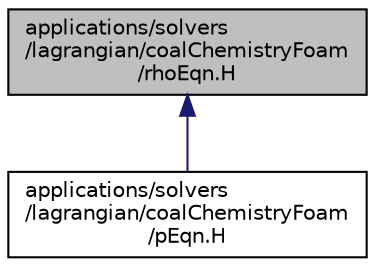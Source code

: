 digraph "applications/solvers/lagrangian/coalChemistryFoam/rhoEqn.H"
{
  bgcolor="transparent";
  edge [fontname="Helvetica",fontsize="10",labelfontname="Helvetica",labelfontsize="10"];
  node [fontname="Helvetica",fontsize="10",shape=record];
  Node1 [label="applications/solvers\l/lagrangian/coalChemistryFoam\l/rhoEqn.H",height=0.2,width=0.4,color="black", fillcolor="grey75", style="filled", fontcolor="black"];
  Node1 -> Node2 [dir="back",color="midnightblue",fontsize="10",style="solid",fontname="Helvetica"];
  Node2 [label="applications/solvers\l/lagrangian/coalChemistryFoam\l/pEqn.H",height=0.2,width=0.4,color="black",URL="$a39278.html"];
}
